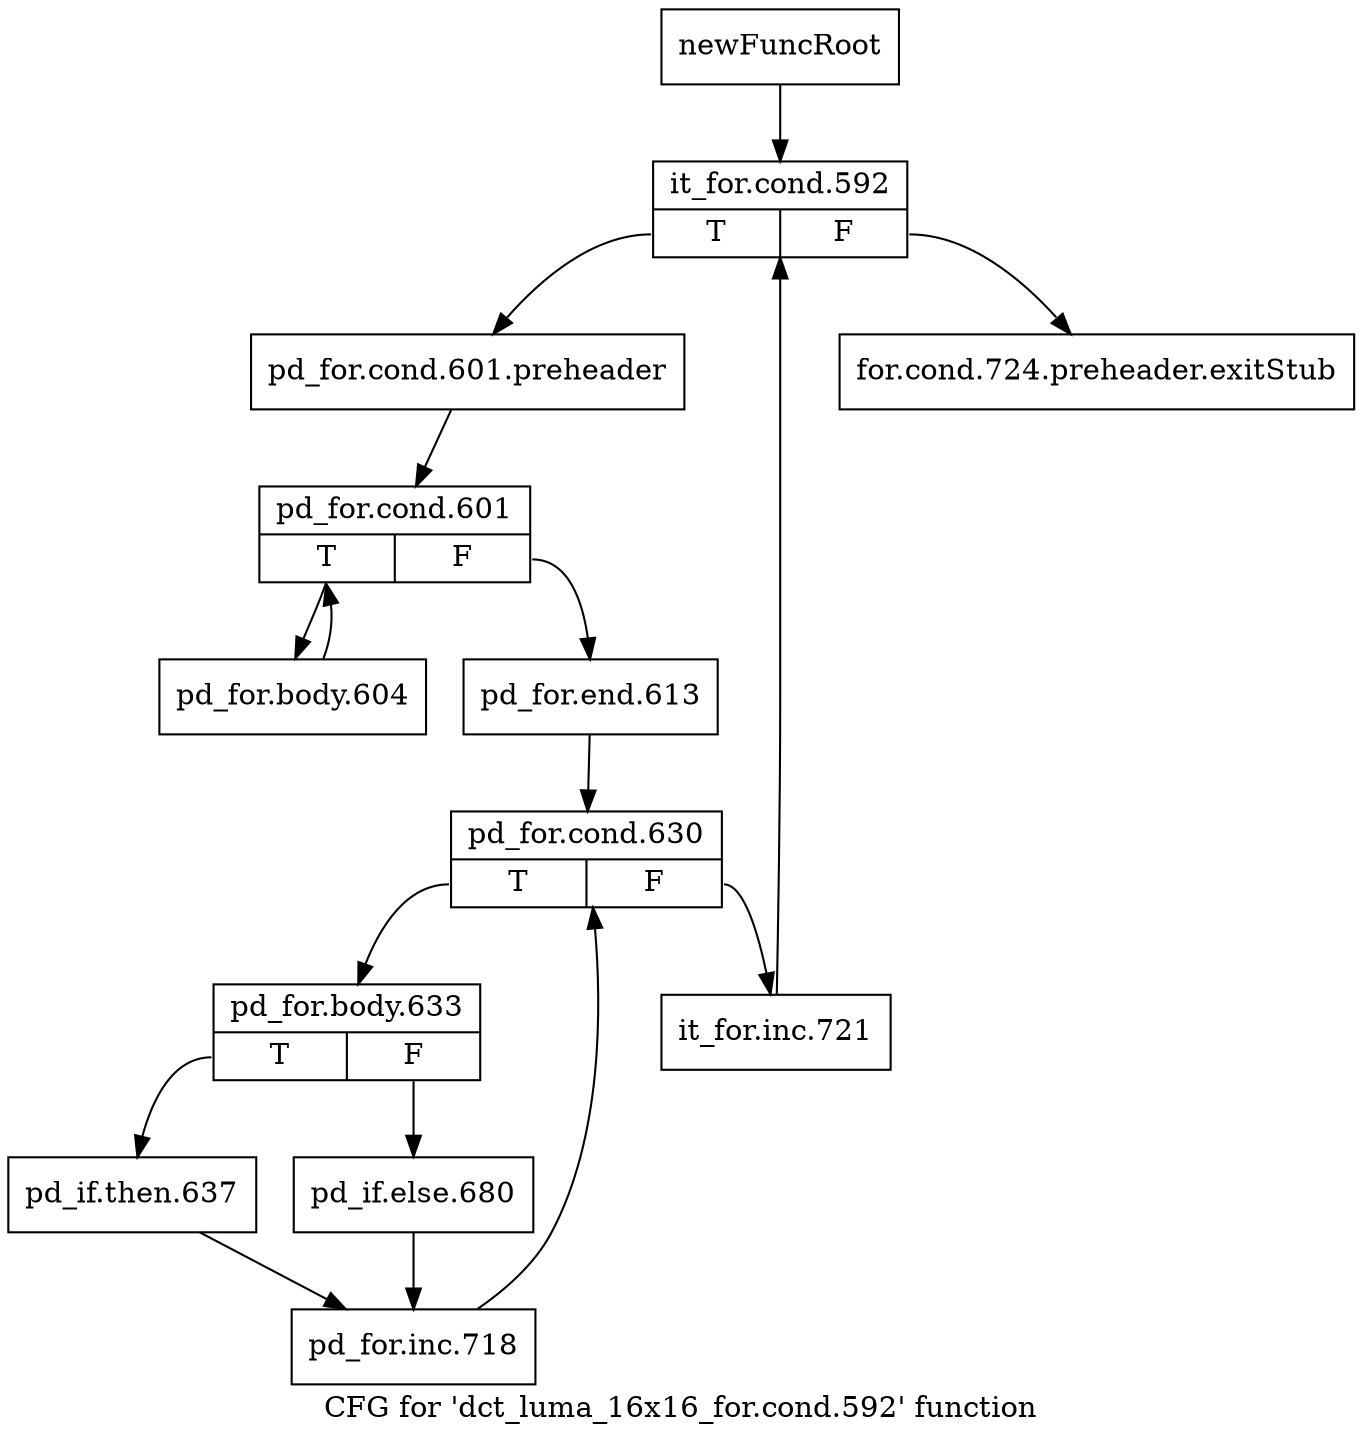 digraph "CFG for 'dct_luma_16x16_for.cond.592' function" {
	label="CFG for 'dct_luma_16x16_for.cond.592' function";

	Node0x21d3340 [shape=record,label="{newFuncRoot}"];
	Node0x21d3340 -> Node0x21d33e0;
	Node0x21d3390 [shape=record,label="{for.cond.724.preheader.exitStub}"];
	Node0x21d33e0 [shape=record,label="{it_for.cond.592|{<s0>T|<s1>F}}"];
	Node0x21d33e0:s0 -> Node0x21d3430;
	Node0x21d33e0:s1 -> Node0x21d3390;
	Node0x21d3430 [shape=record,label="{pd_for.cond.601.preheader}"];
	Node0x21d3430 -> Node0x21d3480;
	Node0x21d3480 [shape=record,label="{pd_for.cond.601|{<s0>T|<s1>F}}"];
	Node0x21d3480:s0 -> Node0x21d3700;
	Node0x21d3480:s1 -> Node0x21d34d0;
	Node0x21d34d0 [shape=record,label="{pd_for.end.613}"];
	Node0x21d34d0 -> Node0x21d3520;
	Node0x21d3520 [shape=record,label="{pd_for.cond.630|{<s0>T|<s1>F}}"];
	Node0x21d3520:s0 -> Node0x21d35c0;
	Node0x21d3520:s1 -> Node0x21d3570;
	Node0x21d3570 [shape=record,label="{it_for.inc.721}"];
	Node0x21d3570 -> Node0x21d33e0;
	Node0x21d35c0 [shape=record,label="{pd_for.body.633|{<s0>T|<s1>F}}"];
	Node0x21d35c0:s0 -> Node0x21d3660;
	Node0x21d35c0:s1 -> Node0x21d3610;
	Node0x21d3610 [shape=record,label="{pd_if.else.680}"];
	Node0x21d3610 -> Node0x21d36b0;
	Node0x21d3660 [shape=record,label="{pd_if.then.637}"];
	Node0x21d3660 -> Node0x21d36b0;
	Node0x21d36b0 [shape=record,label="{pd_for.inc.718}"];
	Node0x21d36b0 -> Node0x21d3520;
	Node0x21d3700 [shape=record,label="{pd_for.body.604}"];
	Node0x21d3700 -> Node0x21d3480;
}
